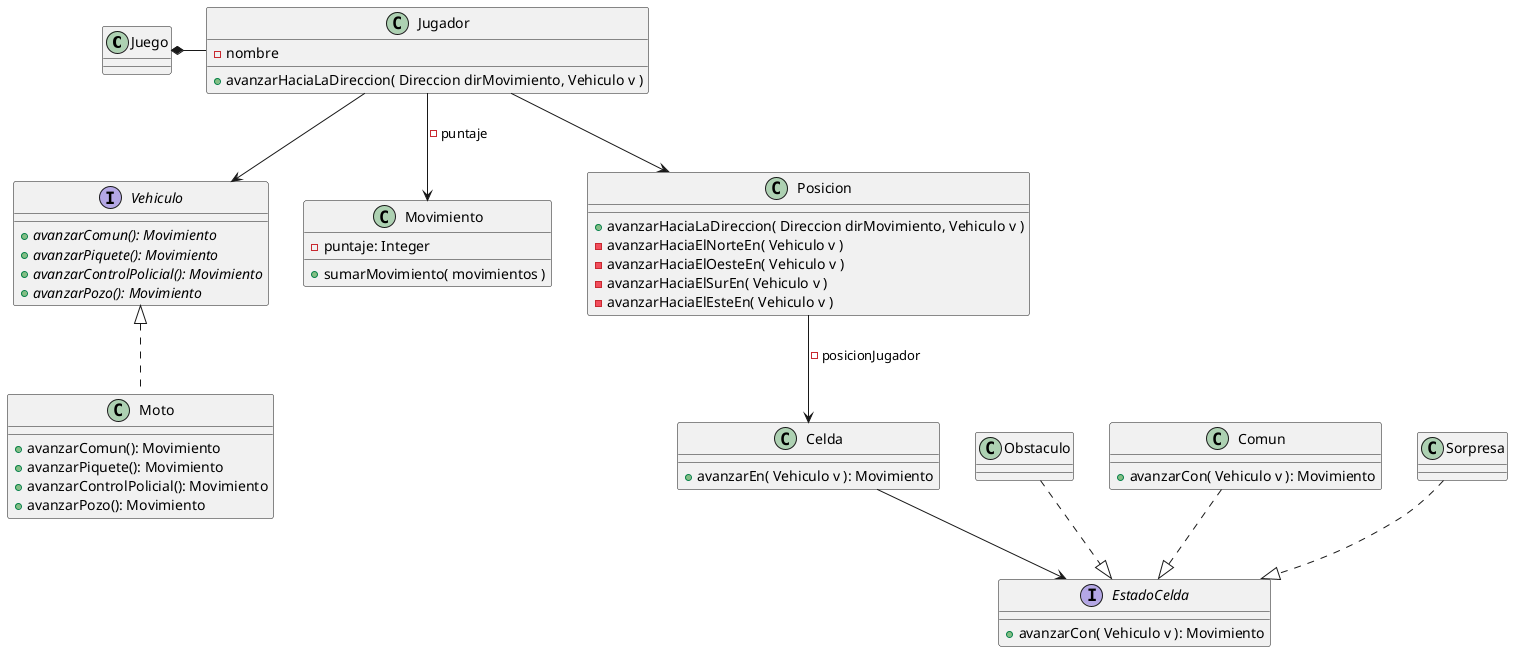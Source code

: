 @startuml
' Diagrama que representa lo necesario para
'visualizar el diagrama secuencia Version 0.1

'Clase que encargada de la lógica del juego
class Juego

Juego *-right- Jugador

'Clase que encapsula la logica de movimientos.
class Movimiento{
    - puntaje: Integer
    + sumarMovimiento( movimientos )
}

interface Vehiculo{
    + {abstract} avanzarComun(): Movimiento
    + {abstract} avanzarPiquete(): Movimiento
    + {abstract} avanzarControlPolicial(): Movimiento
    + {abstract} avanzarPozo(): Movimiento
}

Moto .up.|> Vehiculo

class Moto{
    + avanzarComun(): Movimiento
    + avanzarPiquete(): Movimiento
    + avanzarControlPolicial(): Movimiento
    + avanzarPozo(): Movimiento
}

'Clase que representa el estado del jugador.
class Jugador{
    - nombre
    + avanzarHaciaLaDireccion( Direccion dirMovimiento, Vehiculo v )
}

Jugador -down-> Vehiculo
Jugador --> Movimiento: - puntaje
Jugador --> Posicion

'Hay que ver como, pero de alguna manera, por medio de la celda que compone a la posicion
'le hablamos a una de las celdas adyacentes para movernos con el vehiculo.
class Posicion{
    + avanzarHaciaLaDireccion( Direccion dirMovimiento, Vehiculo v )
    - avanzarHaciaElNorteEn( Vehiculo v )
    - avanzarHaciaElOesteEn( Vehiculo v )
    - avanzarHaciaElSurEn( Vehiculo v )
    - avanzarHaciaElEsteEn( Vehiculo v )
}

Posicion --> Celda: - posicionJugador

'Clase que representa cada manzana del mapa.
'Esta se va a comunicar con su estado, que representa
'un "evento" particular.
class Celda{
    + avanzarEn( Vehiculo v ): Movimiento
}

Celda --> EstadoCelda

'Patron State, cada celda tiene un estado/evento que va a utilizar
'la información que le pasemos por parametros de manera distinta.

interface EstadoCelda{
    + avanzarCon( Vehiculo v ): Movimiento
}

Obstaculo ..|> EstadoCelda
Comun ..|> EstadoCelda
Sorpresa ..|> EstadoCelda

class Comun{
    + avanzarCon( Vehiculo v ): Movimiento
}

@enduml